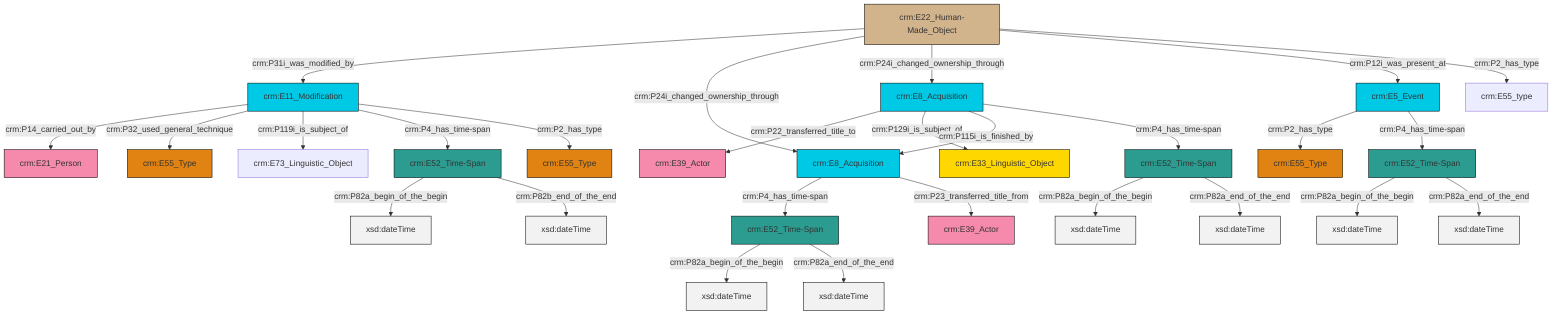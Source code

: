 graph TD
classDef Literal fill:#f2f2f2,stroke:#000000;
classDef CRM_Entity fill:#FFFFFF,stroke:#000000;
classDef Temporal_Entity fill:#00C9E6, stroke:#000000;
classDef Type fill:#E18312, stroke:#000000;
classDef Time-Span fill:#2C9C91, stroke:#000000;
classDef Appellation fill:#FFEB7F, stroke:#000000;
classDef Place fill:#008836, stroke:#000000;
classDef Persistent_Item fill:#B266B2, stroke:#000000;
classDef Conceptual_Object fill:#FFD700, stroke:#000000;
classDef Physical_Thing fill:#D2B48C, stroke:#000000;
classDef Actor fill:#f58aad, stroke:#000000;
classDef PC_Classes fill:#4ce600, stroke:#000000;
classDef Multi fill:#cccccc,stroke:#000000;

4["crm:E52_Time-Span"]:::Time-Span -->|crm:P82a_begin_of_the_begin| 5[xsd:dateTime]:::Literal
6["crm:E11_Modification"]:::Temporal_Entity -->|crm:P14_carried_out_by| 7["crm:E21_Person"]:::Actor
9["crm:E8_Acquisition"]:::Temporal_Entity -->|crm:P4_has_time-span| 10["crm:E52_Time-Span"]:::Time-Span
6["crm:E11_Modification"]:::Temporal_Entity -->|crm:P32_used_general_technique| 11["crm:E55_Type"]:::Type
12["crm:E22_Human-Made_Object"]:::Physical_Thing -->|crm:P31i_was_modified_by| 6["crm:E11_Modification"]:::Temporal_Entity
9["crm:E8_Acquisition"]:::Temporal_Entity -->|crm:P23_transferred_title_from| 13["crm:E39_Actor"]:::Actor
14["crm:E52_Time-Span"]:::Time-Span -->|crm:P82a_begin_of_the_begin| 15[xsd:dateTime]:::Literal
19["crm:E8_Acquisition"]:::Temporal_Entity -->|crm:P22_transferred_title_to| 0["crm:E39_Actor"]:::Actor
19["crm:E8_Acquisition"]:::Temporal_Entity -->|crm:P129i_is_subject_of| 22["crm:E33_Linguistic_Object"]:::Conceptual_Object
10["crm:E52_Time-Span"]:::Time-Span -->|crm:P82a_begin_of_the_begin| 24[xsd:dateTime]:::Literal
19["crm:E8_Acquisition"]:::Temporal_Entity -->|crm:P115i_is_finished_by| 9["crm:E8_Acquisition"]:::Temporal_Entity
2["crm:E5_Event"]:::Temporal_Entity -->|crm:P2_has_type| 26["crm:E55_Type"]:::Type
6["crm:E11_Modification"]:::Temporal_Entity -->|crm:P119i_is_subject_of| 20["crm:E73_Linguistic_Object"]:::Default
27["crm:E52_Time-Span"]:::Time-Span -->|crm:P82a_begin_of_the_begin| 28[xsd:dateTime]:::Literal
12["crm:E22_Human-Made_Object"]:::Physical_Thing -->|crm:P24i_changed_ownership_through| 9["crm:E8_Acquisition"]:::Temporal_Entity
27["crm:E52_Time-Span"]:::Time-Span -->|crm:P82b_end_of_the_end| 32[xsd:dateTime]:::Literal
14["crm:E52_Time-Span"]:::Time-Span -->|crm:P82a_end_of_the_end| 34[xsd:dateTime]:::Literal
6["crm:E11_Modification"]:::Temporal_Entity -->|crm:P4_has_time-span| 27["crm:E52_Time-Span"]:::Time-Span
2["crm:E5_Event"]:::Temporal_Entity -->|crm:P4_has_time-span| 4["crm:E52_Time-Span"]:::Time-Span
6["crm:E11_Modification"]:::Temporal_Entity -->|crm:P2_has_type| 16["crm:E55_Type"]:::Type
10["crm:E52_Time-Span"]:::Time-Span -->|crm:P82a_end_of_the_end| 36[xsd:dateTime]:::Literal
12["crm:E22_Human-Made_Object"]:::Physical_Thing -->|crm:P24i_changed_ownership_through| 19["crm:E8_Acquisition"]:::Temporal_Entity
12["crm:E22_Human-Made_Object"]:::Physical_Thing -->|crm:P12i_was_present_at| 2["crm:E5_Event"]:::Temporal_Entity
12["crm:E22_Human-Made_Object"]:::Physical_Thing -->|crm:P2_has_type| 30["crm:E55_type"]:::Default
4["crm:E52_Time-Span"]:::Time-Span -->|crm:P82a_end_of_the_end| 40[xsd:dateTime]:::Literal
19["crm:E8_Acquisition"]:::Temporal_Entity -->|crm:P4_has_time-span| 14["crm:E52_Time-Span"]:::Time-Span